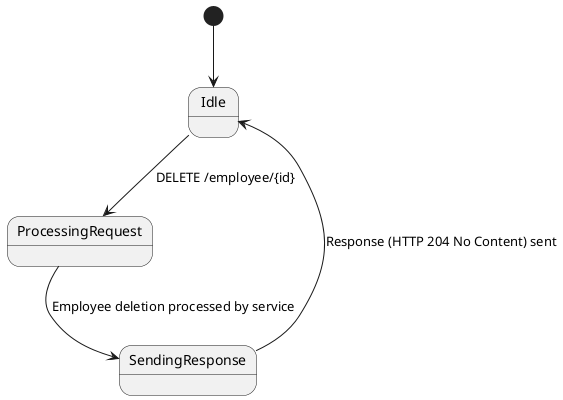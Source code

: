 @startuml
[*] --> Idle
Idle --> ProcessingRequest : DELETE /employee/{id}
ProcessingRequest --> SendingResponse : Employee deletion processed by service
SendingResponse --> Idle : Response (HTTP 204 No Content) sent
@enduml
